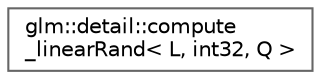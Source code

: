 digraph "Graphical Class Hierarchy"
{
 // LATEX_PDF_SIZE
  bgcolor="transparent";
  edge [fontname=Helvetica,fontsize=10,labelfontname=Helvetica,labelfontsize=10];
  node [fontname=Helvetica,fontsize=10,shape=box,height=0.2,width=0.4];
  rankdir="LR";
  Node0 [id="Node000000",label="glm::detail::compute\l_linearRand\< L, int32, Q \>",height=0.2,width=0.4,color="grey40", fillcolor="white", style="filled",URL="$structglm_1_1detail_1_1compute__linear_rand_3_01_l_00_01int32_00_01_q_01_4.html",tooltip=" "];
}
